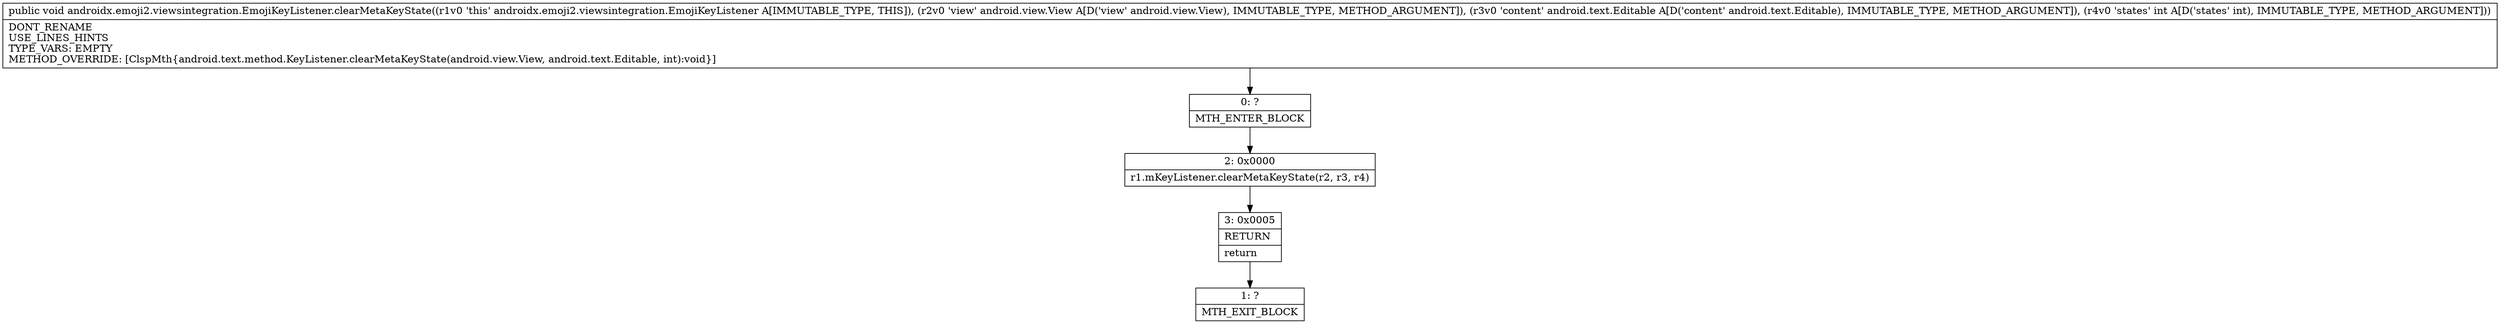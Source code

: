 digraph "CFG forandroidx.emoji2.viewsintegration.EmojiKeyListener.clearMetaKeyState(Landroid\/view\/View;Landroid\/text\/Editable;I)V" {
Node_0 [shape=record,label="{0\:\ ?|MTH_ENTER_BLOCK\l}"];
Node_2 [shape=record,label="{2\:\ 0x0000|r1.mKeyListener.clearMetaKeyState(r2, r3, r4)\l}"];
Node_3 [shape=record,label="{3\:\ 0x0005|RETURN\l|return\l}"];
Node_1 [shape=record,label="{1\:\ ?|MTH_EXIT_BLOCK\l}"];
MethodNode[shape=record,label="{public void androidx.emoji2.viewsintegration.EmojiKeyListener.clearMetaKeyState((r1v0 'this' androidx.emoji2.viewsintegration.EmojiKeyListener A[IMMUTABLE_TYPE, THIS]), (r2v0 'view' android.view.View A[D('view' android.view.View), IMMUTABLE_TYPE, METHOD_ARGUMENT]), (r3v0 'content' android.text.Editable A[D('content' android.text.Editable), IMMUTABLE_TYPE, METHOD_ARGUMENT]), (r4v0 'states' int A[D('states' int), IMMUTABLE_TYPE, METHOD_ARGUMENT]))  | DONT_RENAME\lUSE_LINES_HINTS\lTYPE_VARS: EMPTY\lMETHOD_OVERRIDE: [ClspMth\{android.text.method.KeyListener.clearMetaKeyState(android.view.View, android.text.Editable, int):void\}]\l}"];
MethodNode -> Node_0;Node_0 -> Node_2;
Node_2 -> Node_3;
Node_3 -> Node_1;
}

